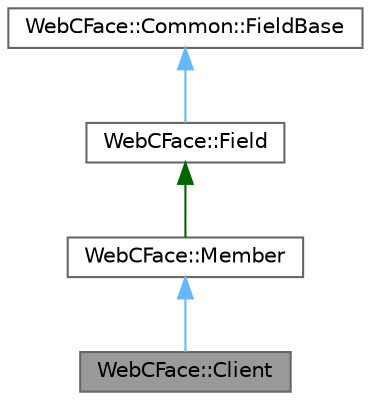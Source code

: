digraph "WebCFace::Client"
{
 // LATEX_PDF_SIZE
  bgcolor="transparent";
  edge [fontname=Helvetica,fontsize=10,labelfontname=Helvetica,labelfontsize=10];
  node [fontname=Helvetica,fontsize=10,shape=box,height=0.2,width=0.4];
  Node1 [id="Node000001",label="WebCFace::Client",height=0.2,width=0.4,color="gray40", fillcolor="grey60", style="filled", fontcolor="black",tooltip="サーバーに接続するクライアント。"];
  Node2 -> Node1 [id="edge1_Node000001_Node000002",dir="back",color="steelblue1",style="solid",tooltip=" "];
  Node2 [id="Node000002",label="WebCFace::Member",height=0.2,width=0.4,color="gray40", fillcolor="white", style="filled",URL="$classWebCFace_1_1Member.html",tooltip="他のクライアントを参照することを表すクラス"];
  Node3 -> Node2 [id="edge2_Node000002_Node000003",dir="back",color="darkgreen",style="solid",tooltip=" "];
  Node3 [id="Node000003",label="WebCFace::Field",height=0.2,width=0.4,color="gray40", fillcolor="white", style="filled",URL="$structWebCFace_1_1Field.html",tooltip="ClientDataの参照とメンバ名とデータ名を持つクラス"];
  Node4 -> Node3 [id="edge3_Node000003_Node000004",dir="back",color="steelblue1",style="solid",tooltip=" "];
  Node4 [id="Node000004",label="WebCFace::Common::FieldBase",height=0.2,width=0.4,color="gray40", fillcolor="white", style="filled",URL="$structWebCFace_1_1Common_1_1FieldBase.html",tooltip="メンバ名とデータ名を持つクラス"];
}
